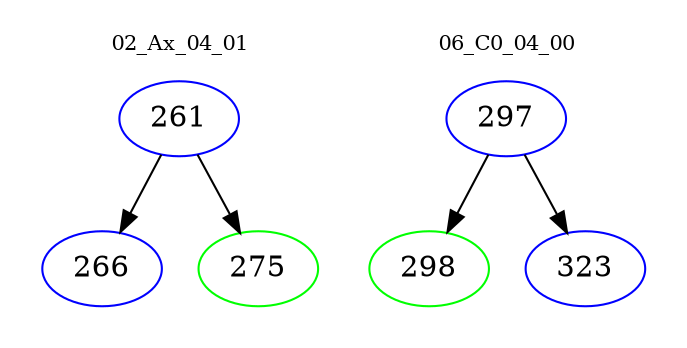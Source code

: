 digraph{
subgraph cluster_0 {
color = white
label = "02_Ax_04_01";
fontsize=10;
T0_261 [label="261", color="blue"]
T0_261 -> T0_266 [color="black"]
T0_266 [label="266", color="blue"]
T0_261 -> T0_275 [color="black"]
T0_275 [label="275", color="green"]
}
subgraph cluster_1 {
color = white
label = "06_C0_04_00";
fontsize=10;
T1_297 [label="297", color="blue"]
T1_297 -> T1_298 [color="black"]
T1_298 [label="298", color="green"]
T1_297 -> T1_323 [color="black"]
T1_323 [label="323", color="blue"]
}
}
